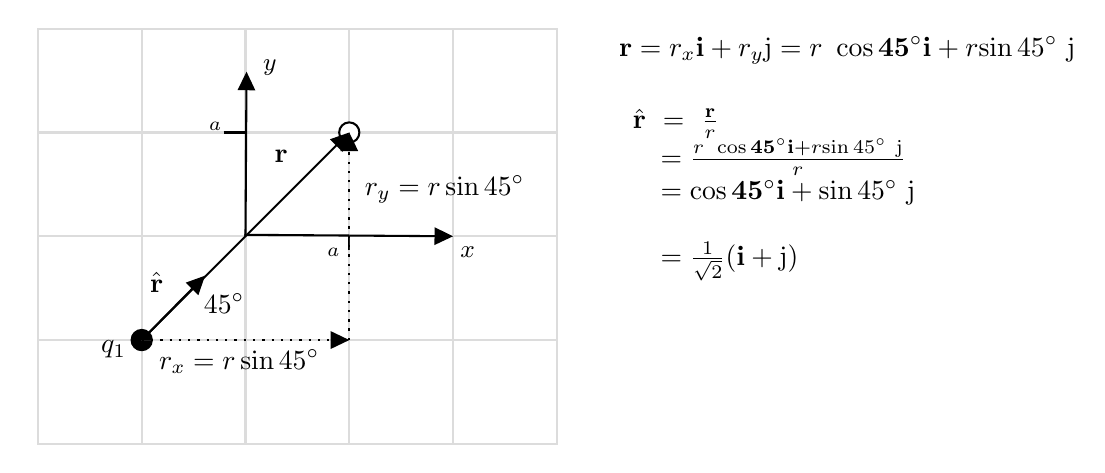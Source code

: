 

\tikzset{every picture/.style={line width=0.75pt}} %set default line width to 0.75pt        

\begin{tikzpicture}[x=0.75pt,y=0.75pt,yscale=-1,xscale=1]
%uncomment if require: \path (0,227); %set diagram left start at 0, and has height of 227

%Shape: Grid [id:dp529276453314883] 
\draw  [draw opacity=0] (22.5,12) -- (272.5,12) -- (272.5,212) -- (22.5,212) -- cycle ; \draw  [color={rgb, 255:red, 220; green, 220; blue, 220 }  ,draw opacity=1 ] (72.5,12) -- (72.5,212)(122.5,12) -- (122.5,212)(172.5,12) -- (172.5,212)(222.5,12) -- (222.5,212) ; \draw  [color={rgb, 255:red, 220; green, 220; blue, 220 }  ,draw opacity=1 ] (22.5,62) -- (272.5,62)(22.5,112) -- (272.5,112)(22.5,162) -- (272.5,162) ; \draw  [color={rgb, 255:red, 220; green, 220; blue, 220 }  ,draw opacity=1 ] (22.5,12) -- (272.5,12) -- (272.5,212) -- (22.5,212) -- cycle ;
%Straight Lines [id:da9891788651841897] 
\draw    (122.5,112) -- (122.98,35.71) ;
\draw [shift={(123,32.71)}, rotate = 90.36] [fill={rgb, 255:red, 0; green, 0; blue, 0 }  ][line width=0.08]  [draw opacity=0] (8.93,-4.29) -- (0,0) -- (8.93,4.29) -- cycle    ;
%Straight Lines [id:da2531333242243323] 
\draw    (122,111.29) -- (219.5,111.98) ;
\draw [shift={(222.5,112)}, rotate = 180.41] [fill={rgb, 255:red, 0; green, 0; blue, 0 }  ][line width=0.08]  [draw opacity=0] (8.93,-4.29) -- (0,0) -- (8.93,4.29) -- cycle    ;
%Shape: Circle [id:dp928405560720714] 
\draw  [fill={rgb, 255:red, 0; green, 0; blue, 0 }  ,fill opacity=1 ] (67.63,162) .. controls (67.63,159.31) and (69.81,157.13) .. (72.5,157.13) .. controls (75.19,157.13) and (77.37,159.31) .. (77.37,162) .. controls (77.37,164.69) and (75.19,166.87) .. (72.5,166.87) .. controls (69.81,166.87) and (67.63,164.69) .. (67.63,162) -- cycle ;
%Shape: Circle [id:dp5390897406789283] 
\draw  [fill={rgb, 255:red, 255; green, 255; blue, 255 }  ,fill opacity=1 ] (167.63,62) .. controls (167.63,59.31) and (169.81,57.13) .. (172.5,57.13) .. controls (175.19,57.13) and (177.37,59.31) .. (177.37,62) .. controls (177.37,64.69) and (175.19,66.87) .. (172.5,66.87) .. controls (169.81,66.87) and (167.63,64.69) .. (167.63,62) -- cycle ;
%Straight Lines [id:da7315731890311423] 
\draw    (172.25,118.64) -- (172.25,111.64) ;
%Straight Lines [id:da41456511159458476] 
\draw    (112,62) -- (122.5,62) ;
%Straight Lines [id:da2368656312096422] 
\draw [fill={rgb, 255:red, 255; green, 255; blue, 255 }  ,fill opacity=1 ]   (72.5,162) -- (170.38,64.12) ;
\draw [shift={(172.5,62)}, rotate = 135] [fill={rgb, 255:red, 0; green, 0; blue, 0 }  ][line width=0.08]  [draw opacity=0] (8.93,-4.29) -- (0,0) -- (8.93,4.29) -- cycle    ;
%Straight Lines [id:da7182242007176092] 
\draw [fill={rgb, 255:red, 255; green, 255; blue, 255 }  ,fill opacity=1 ]   (72.5,162) -- (100.9,133.14) ;
\draw [shift={(103,131)}, rotate = 134.54] [fill={rgb, 255:red, 0; green, 0; blue, 0 }  ][line width=0.08]  [draw opacity=0] (8.93,-4.29) -- (0,0) -- (8.93,4.29) -- cycle    ;
%Straight Lines [id:da30412883702424365] 
\draw [fill={rgb, 255:red, 255; green, 255; blue, 255 }  ,fill opacity=1 ] [dash pattern={on 0.84pt off 2.51pt}]  (72.5,162) -- (169.5,162) ;
\draw [shift={(172.5,162)}, rotate = 180] [fill={rgb, 255:red, 0; green, 0; blue, 0 }  ][line width=0.08]  [draw opacity=0] (8.93,-4.29) -- (0,0) -- (8.93,4.29) -- cycle    ;
%Straight Lines [id:da8752471532648969] 
\draw [fill={rgb, 255:red, 255; green, 255; blue, 255 }  ,fill opacity=1 ] [dash pattern={on 0.84pt off 2.51pt}]  (172.5,162) -- (172.5,65) ;
\draw [shift={(172.5,62)}, rotate = 90] [fill={rgb, 255:red, 0; green, 0; blue, 0 }  ][line width=0.08]  [draw opacity=0] (8.93,-4.29) -- (0,0) -- (8.93,4.29) -- cycle    ;

% Text Node
\draw (129.5,25.4) node [anchor=north west][inner sep=0.75pt]  [font=\small]  {$y$};
% Text Node
\draw (224.5,115.4) node [anchor=north west][inner sep=0.75pt]  [font=\small]  {$x$};
% Text Node
\draw (160.5,116.4) node [anchor=north west][inner sep=0.75pt]  [font=\scriptsize]  {$a$};
% Text Node
\draw (103.5,55.4) node [anchor=north west][inner sep=0.75pt]  [font=\scriptsize]  {$a$};
% Text Node
\draw (135,69) node [anchor=north west][inner sep=0.75pt]   [align=left] {$\displaystyle \mathbf{r}$};
% Text Node
\draw (51.5,161) node [anchor=north west][inner sep=0.75pt]   [align=left] {$\displaystyle q_{1}$};
% Text Node
\draw (75,128) node [anchor=north west][inner sep=0.75pt]   [align=left] {$\displaystyle \hat{\mathbf{r}}$};
% Text Node
\draw (178.5,81) node [anchor=north west][inner sep=0.75pt]   [align=left] {$\displaystyle r_{y} =r\sin 45^{\circ }$};
% Text Node
\draw (79.37,165) node [anchor=north west][inner sep=0.75pt]   [align=left] {$\displaystyle r_{x} =r\sin 45^{\circ }$};
% Text Node
\draw (101,138) node [anchor=north west][inner sep=0.75pt]   [align=left] {$\displaystyle 45^{\circ }$};
% Text Node
\draw (301,47.4) node [anchor=north west][inner sep=0.75pt]    {$ \begin{array}{l}
\hat{\mathbf{r}} \ =\ \frac{\mathbf{r}}{r}\\
\ \ \ =\frac{r\ \cos\mathbf{45^{\circ } i} +r\mathrm{\sin 45^{\circ } \ j}}{r}\\
\ \ \ =\cos\mathbf{45^{\circ } i} +\mathrm{\sin 45^{\circ } \ j}\\
\\
\ \ \ =\frac{1}{\sqrt{2}}(\mathbf{i} +\mathrm{j})
\end{array}$};
% Text Node
\draw (301,14.4) node [anchor=north west][inner sep=0.75pt]    {$\mathbf{r} =r_{x}\mathbf{i} +r_{y}\mathrm{j} =r\ \cos\mathbf{45^{\circ } i} +r\mathrm{\sin 45^{\circ } \ j}$};


\end{tikzpicture}
